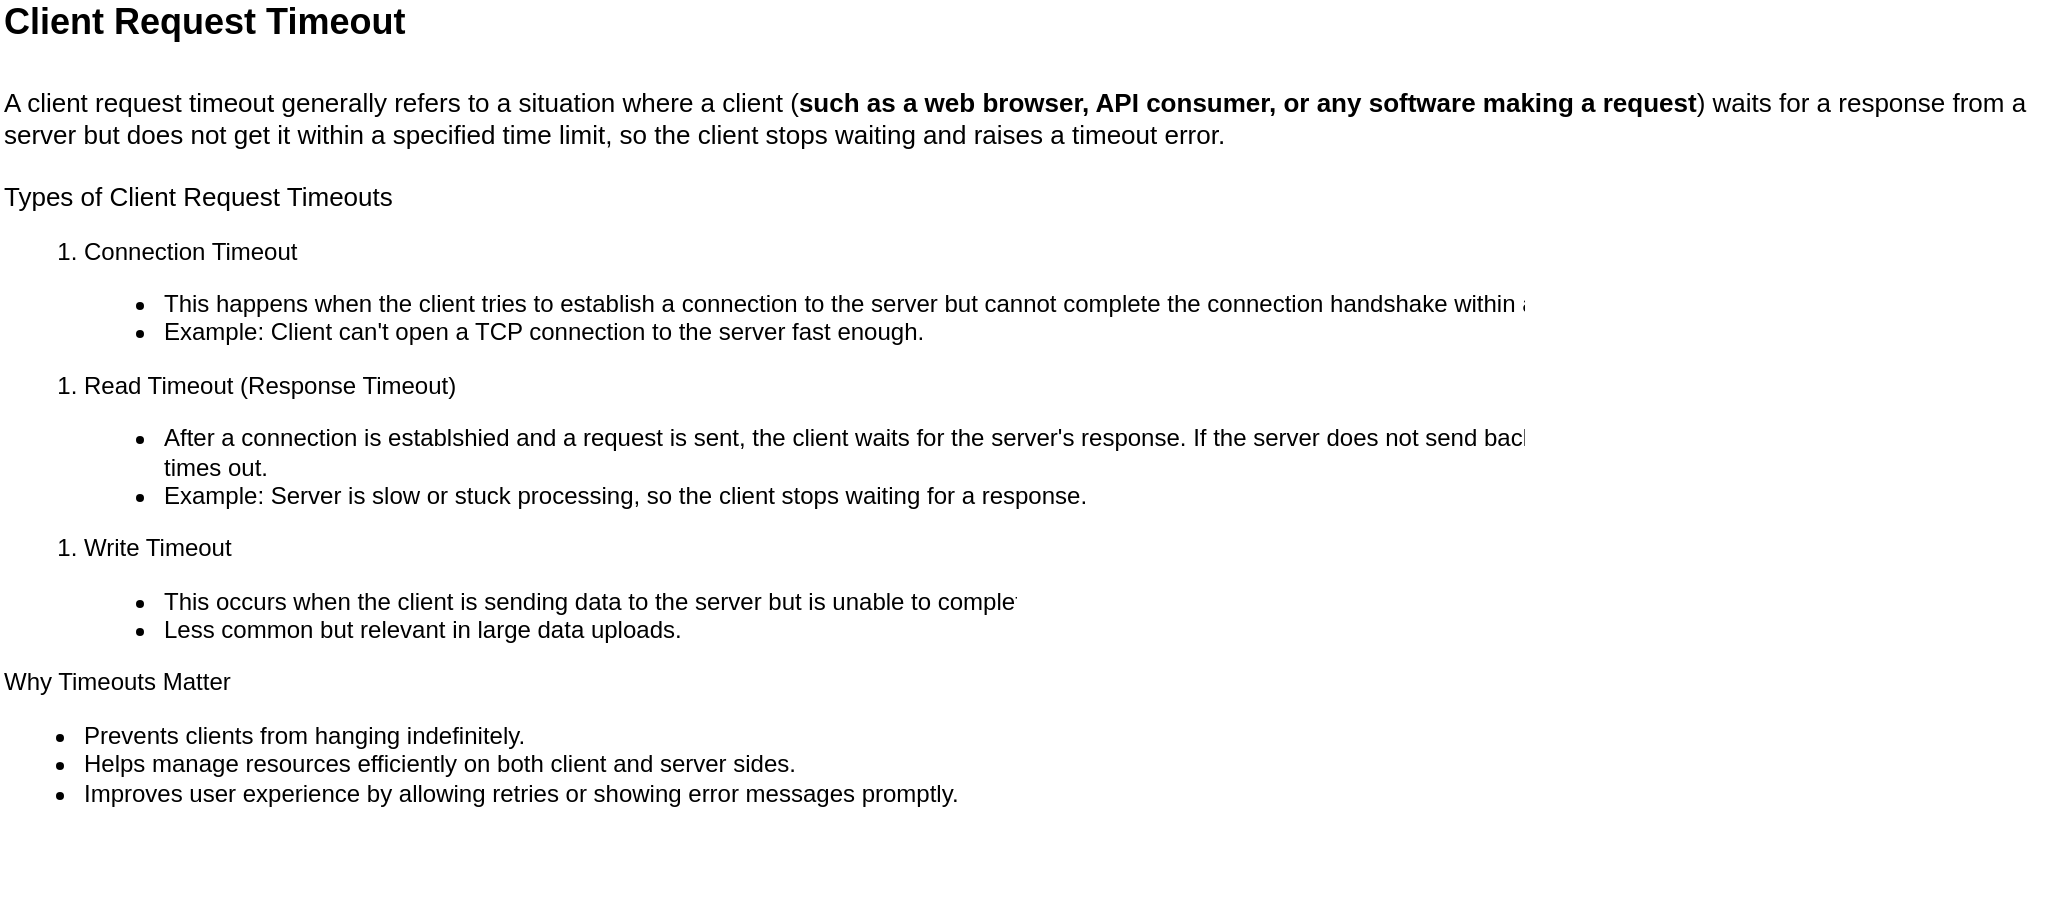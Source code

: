 <mxfile version="28.2.7">
  <diagram name="Page-1" id="FYnqeeudnjavl254Vnvo">
    <mxGraphModel dx="2116" dy="844" grid="1" gridSize="10" guides="1" tooltips="1" connect="1" arrows="1" fold="1" page="1" pageScale="1" pageWidth="850" pageHeight="1100" math="0" shadow="0">
      <root>
        <mxCell id="0" />
        <mxCell id="1" parent="0" />
        <mxCell id="Ld6S8iu637Xuf0fFWyp5-32" value="&lt;div&gt;&lt;b&gt;&lt;font style=&quot;font-size: 18px;&quot;&gt;Client Request Timeout&lt;/font&gt;&lt;/b&gt;&lt;/div&gt;&lt;div&gt;&lt;b&gt;&lt;font style=&quot;font-size: 18px;&quot;&gt;&lt;br&gt;&lt;/font&gt;&lt;/b&gt;&lt;/div&gt;&lt;div&gt;&lt;font style=&quot;font-size: 13px;&quot;&gt;A client request timeout generally refers to a situation where a client (&lt;b&gt;such as a web browser, API consumer, or any software making a request&lt;/b&gt;) waits for a response from a server but does not&amp;nbsp;get it within a specified time limit, so the client stops waiting and raises a timeout error.&lt;/font&gt;&lt;/div&gt;&lt;div&gt;&lt;font style=&quot;font-size: 13px;&quot;&gt;&lt;br&gt;&lt;/font&gt;&lt;/div&gt;&lt;div&gt;&lt;font style=&quot;font-size: 13px;&quot;&gt;Types of Client Request Timeouts&amp;nbsp;&lt;/font&gt;&lt;/div&gt;&lt;div&gt;&lt;ol&gt;&lt;li&gt;Connection Timeout&amp;nbsp;&lt;/li&gt;&lt;/ol&gt;&lt;blockquote&gt;&lt;ul&gt;&lt;li&gt;This happens when the client tries to establish a connection to the server but cannot complete the connection handshake within a specified time.&lt;/li&gt;&lt;li&gt;Example: Client can&#39;t open a TCP connection to the server fast enough.&lt;/li&gt;&lt;/ul&gt;&lt;/blockquote&gt;&lt;ol&gt;&lt;li&gt;Read Timeout (Response Timeout)&lt;/li&gt;&lt;/ol&gt;&lt;blockquote&gt;&lt;ul&gt;&lt;li&gt;After a connection is establshied and a request is sent, the client waits for the server&#39;s response. If the server does not send back data within the timeout period, the client times out.&lt;/li&gt;&lt;li&gt;Example: Server is slow or stuck processing, so the client stops waiting for a response.&lt;/li&gt;&lt;/ul&gt;&lt;/blockquote&gt;&lt;ol&gt;&lt;li&gt;Write Timeout&amp;nbsp;&lt;/li&gt;&lt;/ol&gt;&lt;blockquote&gt;&lt;ul&gt;&lt;li&gt;This occurs when the client is sending data to the server but is unable to complete sending the entire request within the timeout period.&lt;/li&gt;&lt;li&gt;Less common but relevant in large data uploads.&lt;/li&gt;&lt;/ul&gt;&lt;/blockquote&gt;&lt;div&gt;Why Timeouts Matter&amp;nbsp;&lt;/div&gt;&lt;div&gt;&lt;ul&gt;&lt;li&gt;Prevents clients from hanging indefinitely.&lt;/li&gt;&lt;li&gt;Helps manage resources efficiently on both client and server sides.&lt;/li&gt;&lt;li&gt;Improves user experience by allowing retries or showing error messages promptly.&lt;/li&gt;&lt;/ul&gt;&lt;/div&gt;&lt;/div&gt;&lt;div&gt;&lt;font&gt;&lt;br&gt;&lt;/font&gt;&lt;/div&gt;&lt;div&gt;&lt;b&gt;&lt;font style=&quot;font-size: 18px;&quot;&gt;&lt;br&gt;&lt;/font&gt;&lt;/b&gt;&lt;/div&gt;" style="text;html=1;whiteSpace=wrap;strokeColor=none;fillColor=none;align=left;verticalAlign=middle;rounded=0;" vertex="1" parent="1">
          <mxGeometry x="-200" y="80" width="1030" height="440" as="geometry" />
        </mxCell>
      </root>
    </mxGraphModel>
  </diagram>
</mxfile>
